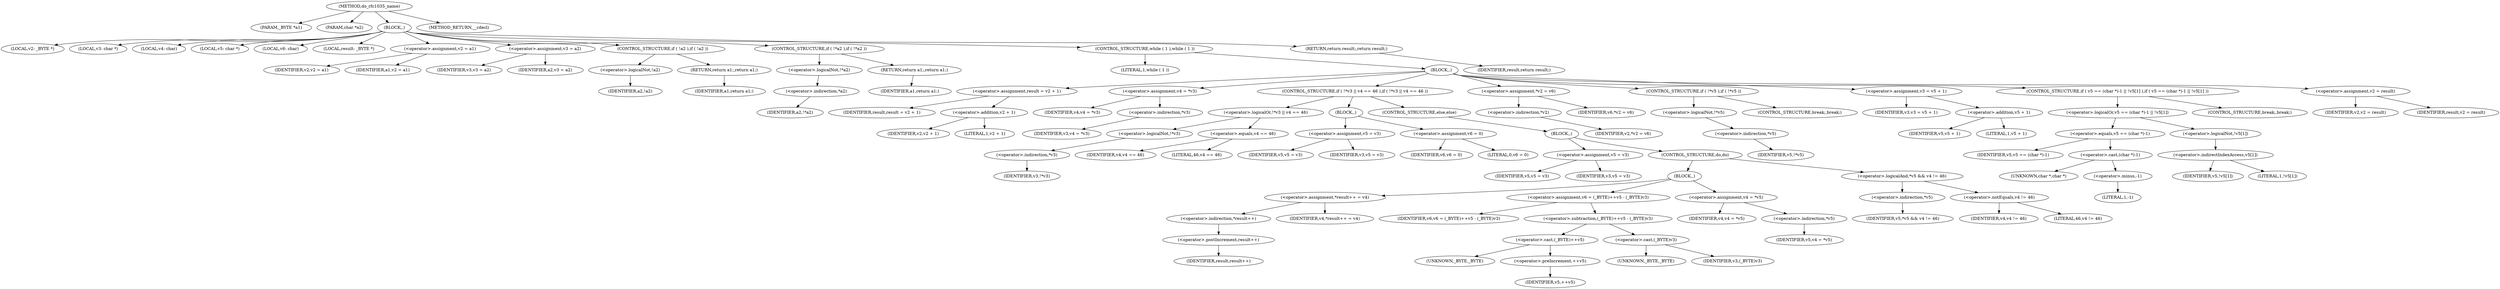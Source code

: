 digraph do_rfc1035_name {  
"1000107" [label = "(METHOD,do_rfc1035_name)" ]
"1000108" [label = "(PARAM,_BYTE *a1)" ]
"1000109" [label = "(PARAM,char *a2)" ]
"1000110" [label = "(BLOCK,,)" ]
"1000111" [label = "(LOCAL,v2: _BYTE *)" ]
"1000112" [label = "(LOCAL,v3: char *)" ]
"1000113" [label = "(LOCAL,v4: char)" ]
"1000114" [label = "(LOCAL,v5: char *)" ]
"1000115" [label = "(LOCAL,v6: char)" ]
"1000116" [label = "(LOCAL,result: _BYTE *)" ]
"1000117" [label = "(<operator>.assignment,v2 = a1)" ]
"1000118" [label = "(IDENTIFIER,v2,v2 = a1)" ]
"1000119" [label = "(IDENTIFIER,a1,v2 = a1)" ]
"1000120" [label = "(<operator>.assignment,v3 = a2)" ]
"1000121" [label = "(IDENTIFIER,v3,v3 = a2)" ]
"1000122" [label = "(IDENTIFIER,a2,v3 = a2)" ]
"1000123" [label = "(CONTROL_STRUCTURE,if ( !a2 ),if ( !a2 ))" ]
"1000124" [label = "(<operator>.logicalNot,!a2)" ]
"1000125" [label = "(IDENTIFIER,a2,!a2)" ]
"1000126" [label = "(RETURN,return a1;,return a1;)" ]
"1000127" [label = "(IDENTIFIER,a1,return a1;)" ]
"1000128" [label = "(CONTROL_STRUCTURE,if ( !*a2 ),if ( !*a2 ))" ]
"1000129" [label = "(<operator>.logicalNot,!*a2)" ]
"1000130" [label = "(<operator>.indirection,*a2)" ]
"1000131" [label = "(IDENTIFIER,a2,!*a2)" ]
"1000132" [label = "(RETURN,return a1;,return a1;)" ]
"1000133" [label = "(IDENTIFIER,a1,return a1;)" ]
"1000134" [label = "(CONTROL_STRUCTURE,while ( 1 ),while ( 1 ))" ]
"1000135" [label = "(LITERAL,1,while ( 1 ))" ]
"1000136" [label = "(BLOCK,,)" ]
"1000137" [label = "(<operator>.assignment,result = v2 + 1)" ]
"1000138" [label = "(IDENTIFIER,result,result = v2 + 1)" ]
"1000139" [label = "(<operator>.addition,v2 + 1)" ]
"1000140" [label = "(IDENTIFIER,v2,v2 + 1)" ]
"1000141" [label = "(LITERAL,1,v2 + 1)" ]
"1000142" [label = "(<operator>.assignment,v4 = *v3)" ]
"1000143" [label = "(IDENTIFIER,v4,v4 = *v3)" ]
"1000144" [label = "(<operator>.indirection,*v3)" ]
"1000145" [label = "(IDENTIFIER,v3,v4 = *v3)" ]
"1000146" [label = "(CONTROL_STRUCTURE,if ( !*v3 || v4 == 46 ),if ( !*v3 || v4 == 46 ))" ]
"1000147" [label = "(<operator>.logicalOr,!*v3 || v4 == 46)" ]
"1000148" [label = "(<operator>.logicalNot,!*v3)" ]
"1000149" [label = "(<operator>.indirection,*v3)" ]
"1000150" [label = "(IDENTIFIER,v3,!*v3)" ]
"1000151" [label = "(<operator>.equals,v4 == 46)" ]
"1000152" [label = "(IDENTIFIER,v4,v4 == 46)" ]
"1000153" [label = "(LITERAL,46,v4 == 46)" ]
"1000154" [label = "(BLOCK,,)" ]
"1000155" [label = "(<operator>.assignment,v5 = v3)" ]
"1000156" [label = "(IDENTIFIER,v5,v5 = v3)" ]
"1000157" [label = "(IDENTIFIER,v3,v5 = v3)" ]
"1000158" [label = "(<operator>.assignment,v6 = 0)" ]
"1000159" [label = "(IDENTIFIER,v6,v6 = 0)" ]
"1000160" [label = "(LITERAL,0,v6 = 0)" ]
"1000161" [label = "(CONTROL_STRUCTURE,else,else)" ]
"1000162" [label = "(BLOCK,,)" ]
"1000163" [label = "(<operator>.assignment,v5 = v3)" ]
"1000164" [label = "(IDENTIFIER,v5,v5 = v3)" ]
"1000165" [label = "(IDENTIFIER,v3,v5 = v3)" ]
"1000166" [label = "(CONTROL_STRUCTURE,do,do)" ]
"1000167" [label = "(BLOCK,,)" ]
"1000168" [label = "(<operator>.assignment,*result++ = v4)" ]
"1000169" [label = "(<operator>.indirection,*result++)" ]
"1000170" [label = "(<operator>.postIncrement,result++)" ]
"1000171" [label = "(IDENTIFIER,result,result++)" ]
"1000172" [label = "(IDENTIFIER,v4,*result++ = v4)" ]
"1000173" [label = "(<operator>.assignment,v6 = (_BYTE)++v5 - (_BYTE)v3)" ]
"1000174" [label = "(IDENTIFIER,v6,v6 = (_BYTE)++v5 - (_BYTE)v3)" ]
"1000175" [label = "(<operator>.subtraction,(_BYTE)++v5 - (_BYTE)v3)" ]
"1000176" [label = "(<operator>.cast,(_BYTE)++v5)" ]
"1000177" [label = "(UNKNOWN,_BYTE,_BYTE)" ]
"1000178" [label = "(<operator>.preIncrement,++v5)" ]
"1000179" [label = "(IDENTIFIER,v5,++v5)" ]
"1000180" [label = "(<operator>.cast,(_BYTE)v3)" ]
"1000181" [label = "(UNKNOWN,_BYTE,_BYTE)" ]
"1000182" [label = "(IDENTIFIER,v3,(_BYTE)v3)" ]
"1000183" [label = "(<operator>.assignment,v4 = *v5)" ]
"1000184" [label = "(IDENTIFIER,v4,v4 = *v5)" ]
"1000185" [label = "(<operator>.indirection,*v5)" ]
"1000186" [label = "(IDENTIFIER,v5,v4 = *v5)" ]
"1000187" [label = "(<operator>.logicalAnd,*v5 && v4 != 46)" ]
"1000188" [label = "(<operator>.indirection,*v5)" ]
"1000189" [label = "(IDENTIFIER,v5,*v5 && v4 != 46)" ]
"1000190" [label = "(<operator>.notEquals,v4 != 46)" ]
"1000191" [label = "(IDENTIFIER,v4,v4 != 46)" ]
"1000192" [label = "(LITERAL,46,v4 != 46)" ]
"1000193" [label = "(<operator>.assignment,*v2 = v6)" ]
"1000194" [label = "(<operator>.indirection,*v2)" ]
"1000195" [label = "(IDENTIFIER,v2,*v2 = v6)" ]
"1000196" [label = "(IDENTIFIER,v6,*v2 = v6)" ]
"1000197" [label = "(CONTROL_STRUCTURE,if ( !*v5 ),if ( !*v5 ))" ]
"1000198" [label = "(<operator>.logicalNot,!*v5)" ]
"1000199" [label = "(<operator>.indirection,*v5)" ]
"1000200" [label = "(IDENTIFIER,v5,!*v5)" ]
"1000201" [label = "(CONTROL_STRUCTURE,break;,break;)" ]
"1000202" [label = "(<operator>.assignment,v3 = v5 + 1)" ]
"1000203" [label = "(IDENTIFIER,v3,v3 = v5 + 1)" ]
"1000204" [label = "(<operator>.addition,v5 + 1)" ]
"1000205" [label = "(IDENTIFIER,v5,v5 + 1)" ]
"1000206" [label = "(LITERAL,1,v5 + 1)" ]
"1000207" [label = "(CONTROL_STRUCTURE,if ( v5 == (char *)-1 || !v5[1] ),if ( v5 == (char *)-1 || !v5[1] ))" ]
"1000208" [label = "(<operator>.logicalOr,v5 == (char *)-1 || !v5[1])" ]
"1000209" [label = "(<operator>.equals,v5 == (char *)-1)" ]
"1000210" [label = "(IDENTIFIER,v5,v5 == (char *)-1)" ]
"1000211" [label = "(<operator>.cast,(char *)-1)" ]
"1000212" [label = "(UNKNOWN,char *,char *)" ]
"1000213" [label = "(<operator>.minus,-1)" ]
"1000214" [label = "(LITERAL,1,-1)" ]
"1000215" [label = "(<operator>.logicalNot,!v5[1])" ]
"1000216" [label = "(<operator>.indirectIndexAccess,v5[1])" ]
"1000217" [label = "(IDENTIFIER,v5,!v5[1])" ]
"1000218" [label = "(LITERAL,1,!v5[1])" ]
"1000219" [label = "(CONTROL_STRUCTURE,break;,break;)" ]
"1000220" [label = "(<operator>.assignment,v2 = result)" ]
"1000221" [label = "(IDENTIFIER,v2,v2 = result)" ]
"1000222" [label = "(IDENTIFIER,result,v2 = result)" ]
"1000223" [label = "(RETURN,return result;,return result;)" ]
"1000224" [label = "(IDENTIFIER,result,return result;)" ]
"1000225" [label = "(METHOD_RETURN,__cdecl)" ]
  "1000107" -> "1000108" 
  "1000107" -> "1000109" 
  "1000107" -> "1000110" 
  "1000107" -> "1000225" 
  "1000110" -> "1000111" 
  "1000110" -> "1000112" 
  "1000110" -> "1000113" 
  "1000110" -> "1000114" 
  "1000110" -> "1000115" 
  "1000110" -> "1000116" 
  "1000110" -> "1000117" 
  "1000110" -> "1000120" 
  "1000110" -> "1000123" 
  "1000110" -> "1000128" 
  "1000110" -> "1000134" 
  "1000110" -> "1000223" 
  "1000117" -> "1000118" 
  "1000117" -> "1000119" 
  "1000120" -> "1000121" 
  "1000120" -> "1000122" 
  "1000123" -> "1000124" 
  "1000123" -> "1000126" 
  "1000124" -> "1000125" 
  "1000126" -> "1000127" 
  "1000128" -> "1000129" 
  "1000128" -> "1000132" 
  "1000129" -> "1000130" 
  "1000130" -> "1000131" 
  "1000132" -> "1000133" 
  "1000134" -> "1000135" 
  "1000134" -> "1000136" 
  "1000136" -> "1000137" 
  "1000136" -> "1000142" 
  "1000136" -> "1000146" 
  "1000136" -> "1000193" 
  "1000136" -> "1000197" 
  "1000136" -> "1000202" 
  "1000136" -> "1000207" 
  "1000136" -> "1000220" 
  "1000137" -> "1000138" 
  "1000137" -> "1000139" 
  "1000139" -> "1000140" 
  "1000139" -> "1000141" 
  "1000142" -> "1000143" 
  "1000142" -> "1000144" 
  "1000144" -> "1000145" 
  "1000146" -> "1000147" 
  "1000146" -> "1000154" 
  "1000146" -> "1000161" 
  "1000147" -> "1000148" 
  "1000147" -> "1000151" 
  "1000148" -> "1000149" 
  "1000149" -> "1000150" 
  "1000151" -> "1000152" 
  "1000151" -> "1000153" 
  "1000154" -> "1000155" 
  "1000154" -> "1000158" 
  "1000155" -> "1000156" 
  "1000155" -> "1000157" 
  "1000158" -> "1000159" 
  "1000158" -> "1000160" 
  "1000161" -> "1000162" 
  "1000162" -> "1000163" 
  "1000162" -> "1000166" 
  "1000163" -> "1000164" 
  "1000163" -> "1000165" 
  "1000166" -> "1000167" 
  "1000166" -> "1000187" 
  "1000167" -> "1000168" 
  "1000167" -> "1000173" 
  "1000167" -> "1000183" 
  "1000168" -> "1000169" 
  "1000168" -> "1000172" 
  "1000169" -> "1000170" 
  "1000170" -> "1000171" 
  "1000173" -> "1000174" 
  "1000173" -> "1000175" 
  "1000175" -> "1000176" 
  "1000175" -> "1000180" 
  "1000176" -> "1000177" 
  "1000176" -> "1000178" 
  "1000178" -> "1000179" 
  "1000180" -> "1000181" 
  "1000180" -> "1000182" 
  "1000183" -> "1000184" 
  "1000183" -> "1000185" 
  "1000185" -> "1000186" 
  "1000187" -> "1000188" 
  "1000187" -> "1000190" 
  "1000188" -> "1000189" 
  "1000190" -> "1000191" 
  "1000190" -> "1000192" 
  "1000193" -> "1000194" 
  "1000193" -> "1000196" 
  "1000194" -> "1000195" 
  "1000197" -> "1000198" 
  "1000197" -> "1000201" 
  "1000198" -> "1000199" 
  "1000199" -> "1000200" 
  "1000202" -> "1000203" 
  "1000202" -> "1000204" 
  "1000204" -> "1000205" 
  "1000204" -> "1000206" 
  "1000207" -> "1000208" 
  "1000207" -> "1000219" 
  "1000208" -> "1000209" 
  "1000208" -> "1000215" 
  "1000209" -> "1000210" 
  "1000209" -> "1000211" 
  "1000211" -> "1000212" 
  "1000211" -> "1000213" 
  "1000213" -> "1000214" 
  "1000215" -> "1000216" 
  "1000216" -> "1000217" 
  "1000216" -> "1000218" 
  "1000220" -> "1000221" 
  "1000220" -> "1000222" 
  "1000223" -> "1000224" 
}
